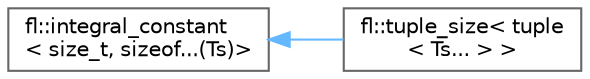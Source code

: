 digraph "Graphical Class Hierarchy"
{
 // INTERACTIVE_SVG=YES
 // LATEX_PDF_SIZE
  bgcolor="transparent";
  edge [fontname=Helvetica,fontsize=10,labelfontname=Helvetica,labelfontsize=10];
  node [fontname=Helvetica,fontsize=10,shape=box,height=0.2,width=0.4];
  rankdir="LR";
  Node0 [id="Node000000",label="fl::integral_constant\l\< size_t, sizeof...(Ts)\>",height=0.2,width=0.4,color="grey40", fillcolor="white", style="filled",URL="$d1/d55/structfl_1_1integral__constant.html",tooltip=" "];
  Node0 -> Node1 [id="edge186_Node000000_Node000001",dir="back",color="steelblue1",style="solid",tooltip=" "];
  Node1 [id="Node000001",label="fl::tuple_size\< tuple\l\< Ts... \> \>",height=0.2,width=0.4,color="grey40", fillcolor="white", style="filled",URL="$d5/d12/structfl_1_1tuple__size_3_01tuple_3_01_ts_8_8_8_01_4_01_4.html",tooltip=" "];
}
